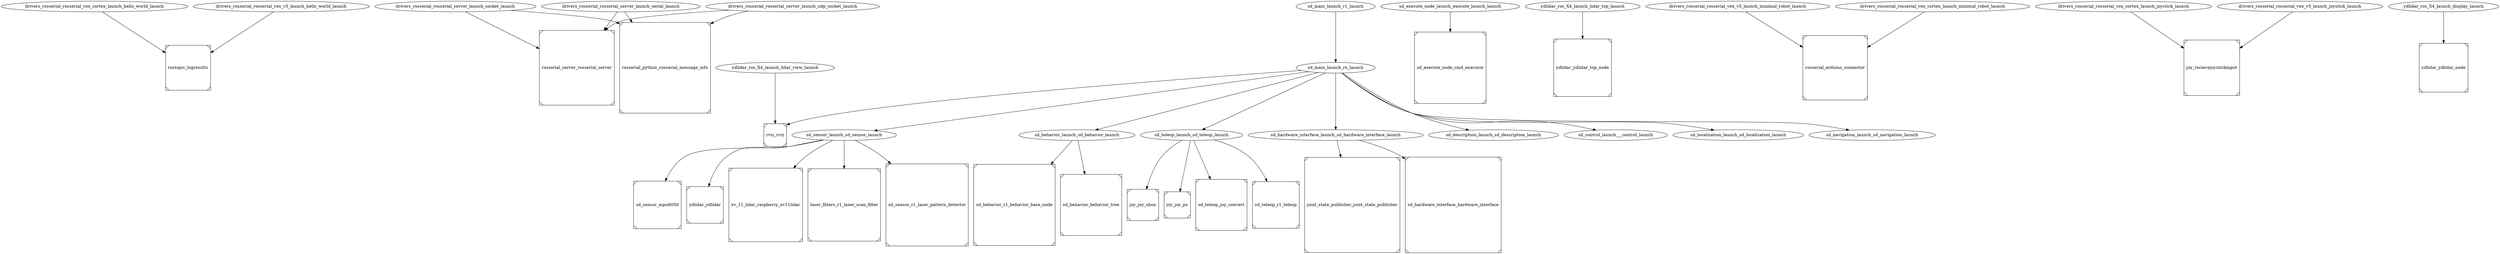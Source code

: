 
digraph data_relationships {
drivers_rosserial_rosserial_vex_cortex_launch_hello_world_launch   ->   rostopic_logresults
rostopic_logresults [shape=Msquare];
drivers_rosserial_rosserial_server_launch_socket_launch   ->   rosserial_server_rosserial_server
rosserial_server_rosserial_server [shape=Msquare];
drivers_rosserial_rosserial_server_launch_socket_launch   ->   rosserial_python_rosserial_message_info
rosserial_python_rosserial_message_info [shape=Msquare];
sd_sensor_launch_sd_sensor_launch   ->   sd_sensor_mpu6050
sd_sensor_mpu6050 [shape=Msquare];
sd_sensor_launch_sd_sensor_launch   ->   ydlidar_ydlidar
ydlidar_ydlidar [shape=Msquare];
sd_sensor_launch_sd_sensor_launch   ->   xv_11_lidar_raspberry_xv11lidar
xv_11_lidar_raspberry_xv11lidar [shape=Msquare];
sd_sensor_launch_sd_sensor_launch   ->   laser_filters_r1_laser_scan_filter
laser_filters_r1_laser_scan_filter [shape=Msquare];
sd_sensor_launch_sd_sensor_launch   ->   sd_sensor_r1_laser_pattern_detector
sd_sensor_r1_laser_pattern_detector [shape=Msquare];
sd_execute_node_launch_execute_launch_launch   ->   sd_execute_node_cmd_executor
sd_execute_node_cmd_executor [shape=Msquare];
sd_behavior_launch_sd_behavior_launch   ->   sd_behavior_r1_behavior_base_node
sd_behavior_r1_behavior_base_node [shape=Msquare];
sd_behavior_launch_sd_behavior_launch   ->   sd_behavior_behavior_tree
sd_behavior_behavior_tree [shape=Msquare];
ydlidar_ros_X4_launch_lidar_top_launch   ->   ydlidar_ydlidar_top_node
ydlidar_ydlidar_top_node [shape=Msquare];
drivers_rosserial_rosserial_server_launch_serial_launch   ->   rosserial_server_rosserial_server
rosserial_server_rosserial_server [shape=Msquare];
drivers_rosserial_rosserial_server_launch_serial_launch   ->   rosserial_python_rosserial_message_info
rosserial_python_rosserial_message_info [shape=Msquare];
sd_main_launch_r1_launch -> sd_main_launch_rx_launch
drivers_rosserial_rosserial_vex_v5_launch_minimal_robot_launch   ->   rosserial_arduino_connector
rosserial_arduino_connector [shape=Msquare];
drivers_rosserial_rosserial_vex_v5_launch_hello_world_launch   ->   rostopic_logresults
rostopic_logresults [shape=Msquare];
drivers_rosserial_rosserial_server_launch_udp_socket_launch   ->   rosserial_server_rosserial_server
rosserial_server_rosserial_server [shape=Msquare];
drivers_rosserial_rosserial_server_launch_udp_socket_launch   ->   rosserial_python_rosserial_message_info
rosserial_python_rosserial_message_info [shape=Msquare];
sd_teleop_launch_sd_teleop_launch   ->   joy_joy_xbox
joy_joy_xbox [shape=Msquare];
sd_teleop_launch_sd_teleop_launch   ->   joy_joy_ps
joy_joy_ps [shape=Msquare];
sd_teleop_launch_sd_teleop_launch   ->   sd_teleop_joy_convert
sd_teleop_joy_convert [shape=Msquare];
sd_teleop_launch_sd_teleop_launch   ->   sd_teleop_r1_teleop
sd_teleop_r1_teleop [shape=Msquare];
drivers_rosserial_rosserial_vex_cortex_launch_joystick_launch   ->   joy_recievejoystickinput
joy_recievejoystickinput [shape=Msquare];
drivers_rosserial_rosserial_vex_cortex_launch_minimal_robot_launch   ->   rosserial_arduino_connector
rosserial_arduino_connector [shape=Msquare];
ydlidar_ros_X4_launch_display_launch   ->   ydlidar_ydlidar_node
ydlidar_ydlidar_node [shape=Msquare];
ydlidar_ros_X4_launch_lidar_view_launch   ->   rviz_rviz
rviz_rviz [shape=Msquare];
sd_hardware_interface_launch_sd_hardware_interface_launch   ->   joint_state_publisher_joint_state_publisher
joint_state_publisher_joint_state_publisher [shape=Msquare];
sd_hardware_interface_launch_sd_hardware_interface_launch   ->   sd_hardware_interface_hardware_interface
sd_hardware_interface_hardware_interface [shape=Msquare];
sd_main_launch_rx_launch -> sd_description_launch_sd_description_launch
sd_main_launch_rx_launch -> sd_control_launch___control_launch
sd_main_launch_rx_launch -> sd_hardware_interface_launch_sd_hardware_interface_launch
sd_main_launch_rx_launch -> sd_sensor_launch_sd_sensor_launch
sd_main_launch_rx_launch -> sd_behavior_launch_sd_behavior_launch
sd_main_launch_rx_launch -> sd_localization_launch_sd_localization_launch
sd_main_launch_rx_launch -> sd_navigation_launch_sd_navigation_launch
sd_main_launch_rx_launch   ->   rviz_rviz
rviz_rviz [shape=Msquare];
sd_main_launch_rx_launch -> sd_teleop_launch_sd_teleop_launch
drivers_rosserial_rosserial_vex_v5_launch_joystick_launch   ->   joy_recievejoystickinput
joy_recievejoystickinput [shape=Msquare];
 }
